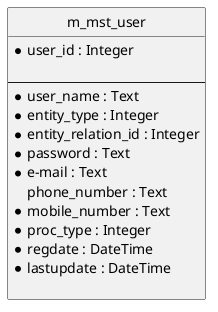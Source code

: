 @startuml
'-------------------------------------------
'Table Name  : m_mst_user
'Description : OptiServe管理のユーザーマスタ
'
'[ChangeLog]

'  v1.0.0 (2025-06-27)
'  - [H.Miyazawa] OptiServe用のデータベース設計

'  v1.1.0 (2025-07-10)
'  - [H.Miyazawa] 1. FK制約の追加とコメントの修正。どちらも情報のみで実際にFK制約は無し。2. インデックス情報の追加。

'[Note]
'  - 2025-07-10 : generate_dbdesign_artifacts.pyによる自動生成
'-------------------------------------------
hide circle

entity "m_mst_user" as e01 {
  * user_id : Integer

  --
  * user_name : Text
  * entity_type : Integer
  * entity_relation_id : Integer
  * password : Text
  * e-mail : Text
    phone_number : Text
  * mobile_number : Text
  * proc_type : Integer
  * regdate : DateTime
  * lastupdate : DateTime

}
@enduml